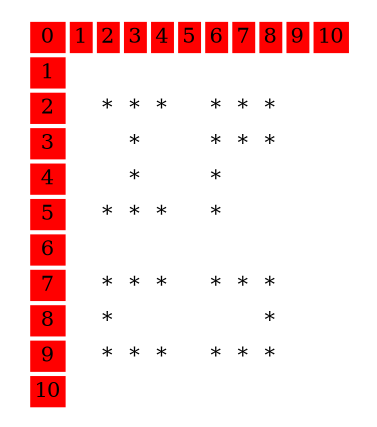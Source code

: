 digraph dibujo{
tabla[shape = plaintext, fontsize = 10, label = <
<TABLE BORDER = " 0" border  = "0" cellborder = "0">
"<tr><td BGCOLOR="red">0</td><td BGCOLOR="red">1</td><td BGCOLOR="red">2</td><td BGCOLOR="red">3</td><td BGCOLOR="red">4</td><td BGCOLOR="red">5</td><td BGCOLOR="red">6</td><td BGCOLOR="red">7</td><td BGCOLOR="red">8</td><td BGCOLOR="red">9</td><td BGCOLOR="red">10</td></tr><tr><td BGCOLOR="red">1</td><td> </td><td> </td><td> </td><td> </td><td> </td><td> </td><td> </td><td> </td><td> </td><td> </td></tr><tr><td BGCOLOR="red">2</td><td> </td><td>*</td><td>*</td><td>*</td><td> </td><td>*</td><td>*</td><td>*</td><td> </td><td> </td></tr><tr><td BGCOLOR="red">3</td><td> </td><td> </td><td>*</td><td> </td><td> </td><td>*</td><td>*</td><td>*</td><td> </td><td> </td></tr><tr><td BGCOLOR="red">4</td><td> </td><td> </td><td>*</td><td> </td><td> </td><td>*</td><td> </td><td> </td><td> </td><td> </td></tr><tr><td BGCOLOR="red">5</td><td> </td><td>*</td><td>*</td><td>*</td><td> </td><td>*</td><td> </td><td> </td><td> </td><td> </td></tr><tr><td BGCOLOR="red">6</td><td> </td><td> </td><td> </td><td> </td><td> </td><td> </td><td> </td><td> </td><td> </td><td> </td></tr><tr><td BGCOLOR="red">7</td><td> </td><td>*</td><td>*</td><td>*</td><td> </td><td>*</td><td>*</td><td>*</td><td> </td><td> </td></tr><tr><td BGCOLOR="red">8</td><td> </td><td>*</td><td> </td><td> </td><td> </td><td> </td><td> </td><td>*</td><td> </td><td> </td></tr><tr><td BGCOLOR="red">9</td><td> </td><td>*</td><td>*</td><td>*</td><td> </td><td>*</td><td>*</td><td>*</td><td> </td><td> </td></tr><tr><td BGCOLOR="red">10</td><td> </td><td> </td><td> </td><td> </td><td> </td><td> </td><td> </td><td> </td><td> </td><td> </td></tr></TABLE>
>];}